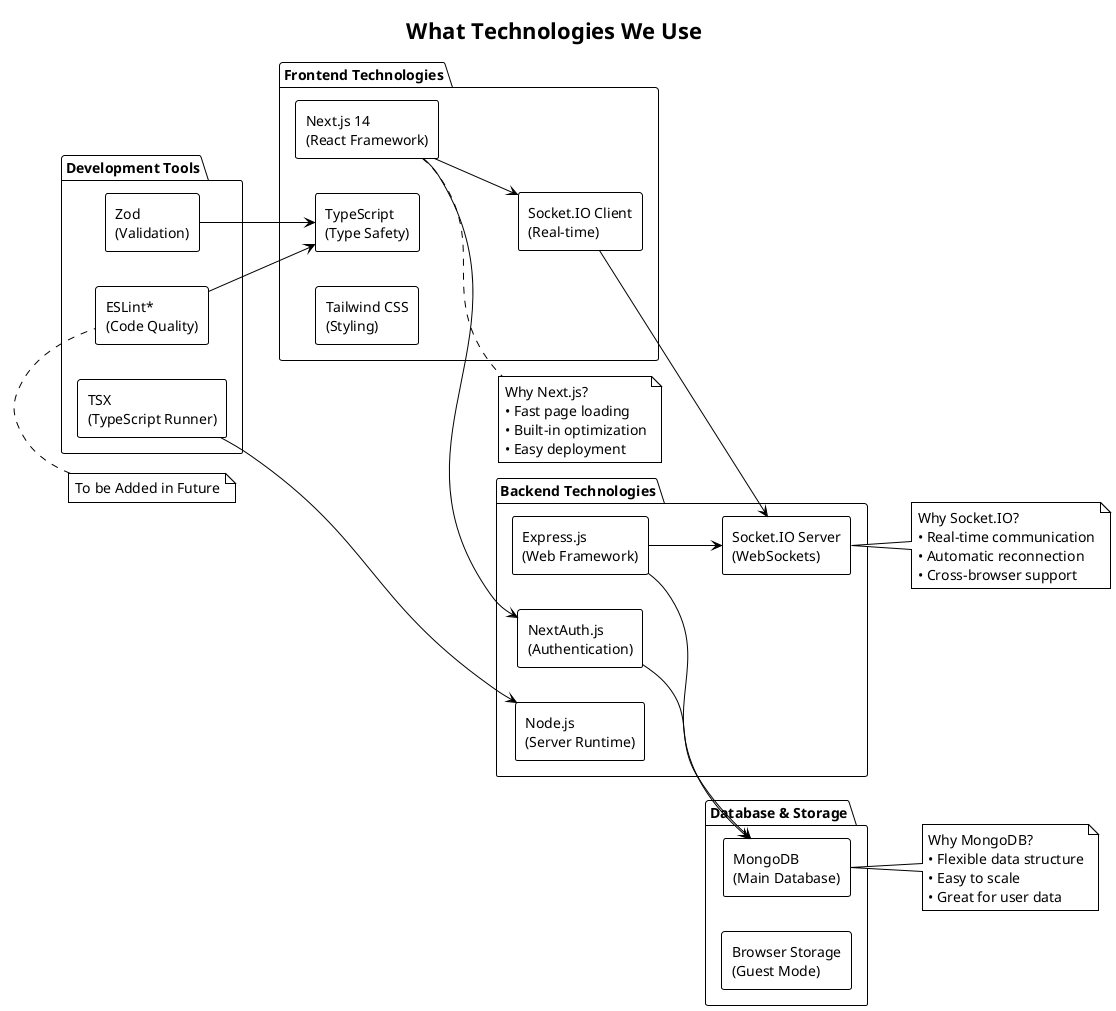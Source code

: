 @startuml Technology Stack

title What Technologies We Use

!theme plain
skinparam backgroundColor white
skinparam defaultFontSize 14

left to right direction

package "Frontend Technologies" {
  rectangle "Next.js 14\n(React Framework)" as NextJS
  rectangle "TypeScript\n(Type Safety)" as TS
  rectangle "Tailwind CSS\n(Styling)" as Tailwind
  rectangle "Socket.IO Client\n(Real-time)" as SocketClient
}

package "Backend Technologies" {
  rectangle "Node.js\n(Server Runtime)" as NodeJS
  rectangle "Express.js\n(Web Framework)" as Express
  rectangle "Socket.IO Server\n(WebSockets)" as SocketServer
  rectangle "NextAuth.js\n(Authentication)" as NextAuth
}

package "Database & Storage" {
  rectangle "MongoDB\n(Main Database)" as MongoDB
  rectangle "Browser Storage\n(Guest Mode)" as Browser
}

package "Development Tools" {
  rectangle "TSX\n(TypeScript Runner)" as TSX
  rectangle "ESLint*\n(Code Quality)" as ESLint
  rectangle "Zod\n(Validation)" as Zod
}

' Simple connections
NextJS --> SocketClient
NextJS --> NextAuth
SocketClient --> SocketServer
Express --> SocketServer
Express --> MongoDB
NextAuth --> MongoDB
TSX --> NodeJS
ESLint --> TS
Zod --> TS

note right of NextJS
  Why Next.js?
  • Fast page loading
  • Built-in optimization
  • Easy deployment
end note

note right of SocketServer
  Why Socket.IO?
  • Real-time communication
  • Automatic reconnection
  • Cross-browser support
end note

note right of MongoDB
  Why MongoDB?
  • Flexible data structure
  • Easy to scale
  • Great for user data
end note

note top of ESLint
  To be Added in Future
end note
@enduml
